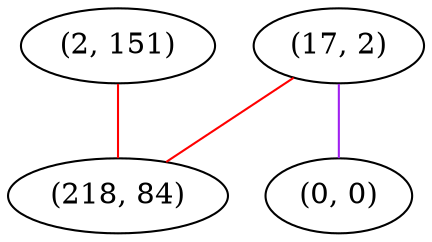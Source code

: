 graph "" {
"(2, 151)";
"(17, 2)";
"(0, 0)";
"(218, 84)";
"(2, 151)" -- "(218, 84)"  [color=red, key=0, weight=1];
"(17, 2)" -- "(0, 0)"  [color=purple, key=0, weight=4];
"(17, 2)" -- "(218, 84)"  [color=red, key=0, weight=1];
}
